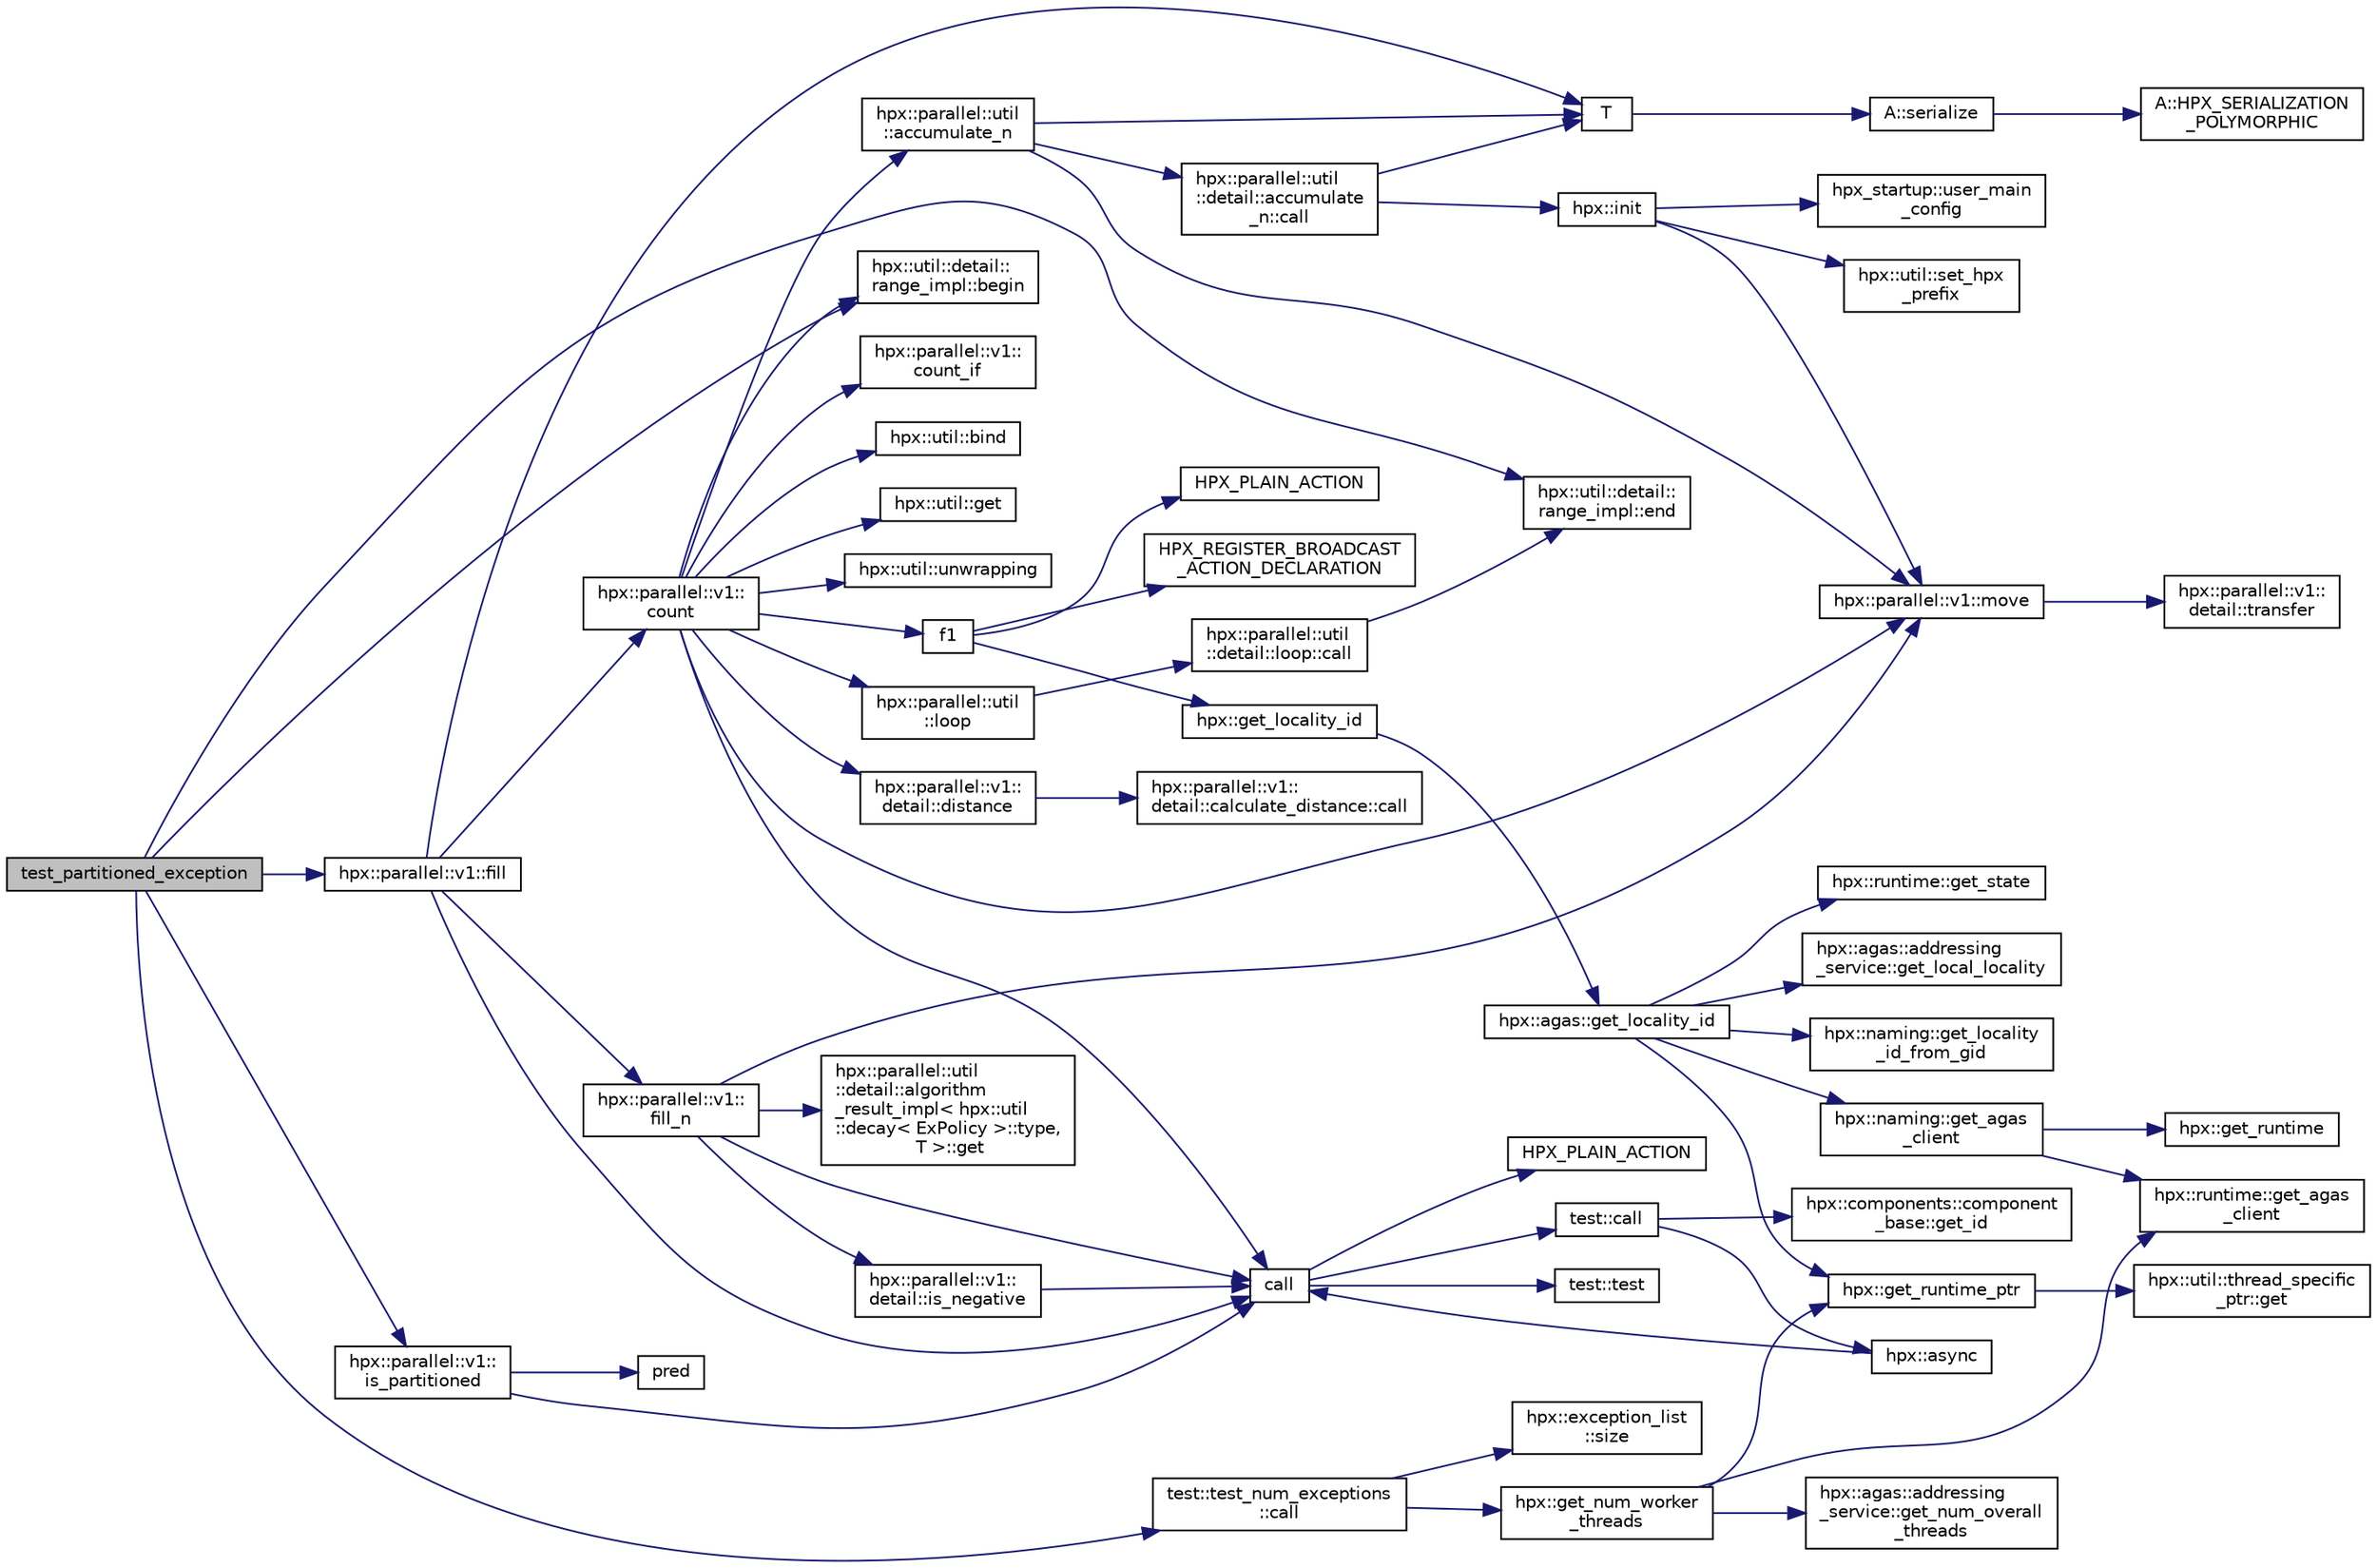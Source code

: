 digraph "test_partitioned_exception"
{
  edge [fontname="Helvetica",fontsize="10",labelfontname="Helvetica",labelfontsize="10"];
  node [fontname="Helvetica",fontsize="10",shape=record];
  rankdir="LR";
  Node688 [label="test_partitioned_exception",height=0.2,width=0.4,color="black", fillcolor="grey75", style="filled", fontcolor="black"];
  Node688 -> Node689 [color="midnightblue",fontsize="10",style="solid",fontname="Helvetica"];
  Node689 [label="hpx::parallel::v1::fill",height=0.2,width=0.4,color="black", fillcolor="white", style="filled",URL="$db/db9/namespacehpx_1_1parallel_1_1v1.html#a2e0f7399daabb5d675c4229ca3d71809"];
  Node689 -> Node690 [color="midnightblue",fontsize="10",style="solid",fontname="Helvetica"];
  Node690 [label="hpx::parallel::v1::\lfill_n",height=0.2,width=0.4,color="black", fillcolor="white", style="filled",URL="$db/db9/namespacehpx_1_1parallel_1_1v1.html#ac0cd28f401b453cbe1425b3f5ebc1b4b"];
  Node690 -> Node691 [color="midnightblue",fontsize="10",style="solid",fontname="Helvetica"];
  Node691 [label="hpx::parallel::v1::\ldetail::is_negative",height=0.2,width=0.4,color="black", fillcolor="white", style="filled",URL="$d2/ddd/namespacehpx_1_1parallel_1_1v1_1_1detail.html#adf2e40fc4b20ad0fd442ee3118a4d527"];
  Node691 -> Node692 [color="midnightblue",fontsize="10",style="solid",fontname="Helvetica"];
  Node692 [label="call",height=0.2,width=0.4,color="black", fillcolor="white", style="filled",URL="$d2/d67/promise__1620_8cpp.html#a58357f0b82bc761e1d0b9091ed563a70"];
  Node692 -> Node693 [color="midnightblue",fontsize="10",style="solid",fontname="Helvetica"];
  Node693 [label="test::test",height=0.2,width=0.4,color="black", fillcolor="white", style="filled",URL="$d8/d89/structtest.html#ab42d5ece712d716b04cb3f686f297a26"];
  Node692 -> Node694 [color="midnightblue",fontsize="10",style="solid",fontname="Helvetica"];
  Node694 [label="HPX_PLAIN_ACTION",height=0.2,width=0.4,color="black", fillcolor="white", style="filled",URL="$d2/d67/promise__1620_8cpp.html#ab96aab827a4b1fcaf66cfe0ba83fef23"];
  Node692 -> Node695 [color="midnightblue",fontsize="10",style="solid",fontname="Helvetica"];
  Node695 [label="test::call",height=0.2,width=0.4,color="black", fillcolor="white", style="filled",URL="$d8/d89/structtest.html#aeb29e7ed6518b9426ccf1344c52620ae"];
  Node695 -> Node696 [color="midnightblue",fontsize="10",style="solid",fontname="Helvetica"];
  Node696 [label="hpx::async",height=0.2,width=0.4,color="black", fillcolor="white", style="filled",URL="$d8/d83/namespacehpx.html#acb7d8e37b73b823956ce144f9a57eaa4"];
  Node696 -> Node692 [color="midnightblue",fontsize="10",style="solid",fontname="Helvetica"];
  Node695 -> Node697 [color="midnightblue",fontsize="10",style="solid",fontname="Helvetica"];
  Node697 [label="hpx::components::component\l_base::get_id",height=0.2,width=0.4,color="black", fillcolor="white", style="filled",URL="$d2/de6/classhpx_1_1components_1_1component__base.html#a4c8fd93514039bdf01c48d66d82b19cd"];
  Node690 -> Node698 [color="midnightblue",fontsize="10",style="solid",fontname="Helvetica"];
  Node698 [label="hpx::parallel::util\l::detail::algorithm\l_result_impl\< hpx::util\l::decay\< ExPolicy \>::type,\l T \>::get",height=0.2,width=0.4,color="black", fillcolor="white", style="filled",URL="$d2/d42/structhpx_1_1parallel_1_1util_1_1detail_1_1algorithm__result__impl.html#ab5b051e8ec74eff5e0e62fd63f5d377e"];
  Node690 -> Node699 [color="midnightblue",fontsize="10",style="solid",fontname="Helvetica"];
  Node699 [label="hpx::parallel::v1::move",height=0.2,width=0.4,color="black", fillcolor="white", style="filled",URL="$db/db9/namespacehpx_1_1parallel_1_1v1.html#aa7c4ede081ce786c9d1eb1adff495cfc"];
  Node699 -> Node700 [color="midnightblue",fontsize="10",style="solid",fontname="Helvetica"];
  Node700 [label="hpx::parallel::v1::\ldetail::transfer",height=0.2,width=0.4,color="black", fillcolor="white", style="filled",URL="$d2/ddd/namespacehpx_1_1parallel_1_1v1_1_1detail.html#ab1b56a05e1885ca7cc7ffa1804dd2f3c"];
  Node690 -> Node692 [color="midnightblue",fontsize="10",style="solid",fontname="Helvetica"];
  Node689 -> Node701 [color="midnightblue",fontsize="10",style="solid",fontname="Helvetica"];
  Node701 [label="hpx::parallel::v1::\lcount",height=0.2,width=0.4,color="black", fillcolor="white", style="filled",URL="$db/db9/namespacehpx_1_1parallel_1_1v1.html#a19d058114a2bd44801aab4176b188e23"];
  Node701 -> Node702 [color="midnightblue",fontsize="10",style="solid",fontname="Helvetica"];
  Node702 [label="hpx::parallel::v1::\lcount_if",height=0.2,width=0.4,color="black", fillcolor="white", style="filled",URL="$db/db9/namespacehpx_1_1parallel_1_1v1.html#ad836ff017ec208c2d6388a9b47b05ce0"];
  Node701 -> Node703 [color="midnightblue",fontsize="10",style="solid",fontname="Helvetica"];
  Node703 [label="f1",height=0.2,width=0.4,color="black", fillcolor="white", style="filled",URL="$d8/d8b/broadcast_8cpp.html#a1751fbd41f2529b84514a9dbd767959a"];
  Node703 -> Node704 [color="midnightblue",fontsize="10",style="solid",fontname="Helvetica"];
  Node704 [label="hpx::get_locality_id",height=0.2,width=0.4,color="black", fillcolor="white", style="filled",URL="$d8/d83/namespacehpx.html#a158d7c54a657bb364c1704033010697b",tooltip="Return the number of the locality this function is being called from. "];
  Node704 -> Node705 [color="midnightblue",fontsize="10",style="solid",fontname="Helvetica"];
  Node705 [label="hpx::agas::get_locality_id",height=0.2,width=0.4,color="black", fillcolor="white", style="filled",URL="$dc/d54/namespacehpx_1_1agas.html#a491cc2ddecdf0f1a9129900caa6a4d3e"];
  Node705 -> Node706 [color="midnightblue",fontsize="10",style="solid",fontname="Helvetica"];
  Node706 [label="hpx::get_runtime_ptr",height=0.2,width=0.4,color="black", fillcolor="white", style="filled",URL="$d8/d83/namespacehpx.html#af29daf2bb3e01b4d6495a1742b6cce64"];
  Node706 -> Node707 [color="midnightblue",fontsize="10",style="solid",fontname="Helvetica"];
  Node707 [label="hpx::util::thread_specific\l_ptr::get",height=0.2,width=0.4,color="black", fillcolor="white", style="filled",URL="$d4/d4c/structhpx_1_1util_1_1thread__specific__ptr.html#a3b27d8520710478aa41d1f74206bdba9"];
  Node705 -> Node708 [color="midnightblue",fontsize="10",style="solid",fontname="Helvetica"];
  Node708 [label="hpx::runtime::get_state",height=0.2,width=0.4,color="black", fillcolor="white", style="filled",URL="$d0/d7b/classhpx_1_1runtime.html#ab405f80e060dac95d624520f38b0524c"];
  Node705 -> Node709 [color="midnightblue",fontsize="10",style="solid",fontname="Helvetica"];
  Node709 [label="hpx::naming::get_agas\l_client",height=0.2,width=0.4,color="black", fillcolor="white", style="filled",URL="$d4/dc9/namespacehpx_1_1naming.html#a0408fffd5d34b620712a801b0ae3b032"];
  Node709 -> Node710 [color="midnightblue",fontsize="10",style="solid",fontname="Helvetica"];
  Node710 [label="hpx::get_runtime",height=0.2,width=0.4,color="black", fillcolor="white", style="filled",URL="$d8/d83/namespacehpx.html#aef902cc6c7dd3b9fbadf34d1e850a070"];
  Node709 -> Node711 [color="midnightblue",fontsize="10",style="solid",fontname="Helvetica"];
  Node711 [label="hpx::runtime::get_agas\l_client",height=0.2,width=0.4,color="black", fillcolor="white", style="filled",URL="$d0/d7b/classhpx_1_1runtime.html#aeb5dddd30d6b9861669af8ad44d1a96a"];
  Node705 -> Node712 [color="midnightblue",fontsize="10",style="solid",fontname="Helvetica"];
  Node712 [label="hpx::agas::addressing\l_service::get_local_locality",height=0.2,width=0.4,color="black", fillcolor="white", style="filled",URL="$db/d58/structhpx_1_1agas_1_1addressing__service.html#ab52c19a37c2a7a006c6c15f90ad0539c"];
  Node705 -> Node713 [color="midnightblue",fontsize="10",style="solid",fontname="Helvetica"];
  Node713 [label="hpx::naming::get_locality\l_id_from_gid",height=0.2,width=0.4,color="black", fillcolor="white", style="filled",URL="$d4/dc9/namespacehpx_1_1naming.html#a7fd43037784560bd04fda9b49e33529f"];
  Node703 -> Node714 [color="midnightblue",fontsize="10",style="solid",fontname="Helvetica"];
  Node714 [label="HPX_PLAIN_ACTION",height=0.2,width=0.4,color="black", fillcolor="white", style="filled",URL="$d8/d8b/broadcast_8cpp.html#a19685a0394ce6a99351f7a679f6eeefc"];
  Node703 -> Node715 [color="midnightblue",fontsize="10",style="solid",fontname="Helvetica"];
  Node715 [label="HPX_REGISTER_BROADCAST\l_ACTION_DECLARATION",height=0.2,width=0.4,color="black", fillcolor="white", style="filled",URL="$d7/d38/addressing__service_8cpp.html#a573d764d9cb34eec46a4bdffcf07875f"];
  Node701 -> Node716 [color="midnightblue",fontsize="10",style="solid",fontname="Helvetica"];
  Node716 [label="hpx::parallel::util\l::loop",height=0.2,width=0.4,color="black", fillcolor="white", style="filled",URL="$df/dc6/namespacehpx_1_1parallel_1_1util.html#a3f434e00f42929aac85debb8c5782213"];
  Node716 -> Node717 [color="midnightblue",fontsize="10",style="solid",fontname="Helvetica"];
  Node717 [label="hpx::parallel::util\l::detail::loop::call",height=0.2,width=0.4,color="black", fillcolor="white", style="filled",URL="$da/d06/structhpx_1_1parallel_1_1util_1_1detail_1_1loop.html#a5c5e8dbda782f09cdb7bc2509e3bf09e"];
  Node717 -> Node718 [color="midnightblue",fontsize="10",style="solid",fontname="Helvetica"];
  Node718 [label="hpx::util::detail::\lrange_impl::end",height=0.2,width=0.4,color="black", fillcolor="white", style="filled",URL="$d4/d4a/namespacehpx_1_1util_1_1detail_1_1range__impl.html#afb2ea48b0902f52ee4d8b764807b4316"];
  Node701 -> Node719 [color="midnightblue",fontsize="10",style="solid",fontname="Helvetica"];
  Node719 [label="hpx::util::bind",height=0.2,width=0.4,color="black", fillcolor="white", style="filled",URL="$df/dad/namespacehpx_1_1util.html#ad844caedf82a0173d6909d910c3e48c6"];
  Node701 -> Node699 [color="midnightblue",fontsize="10",style="solid",fontname="Helvetica"];
  Node701 -> Node720 [color="midnightblue",fontsize="10",style="solid",fontname="Helvetica"];
  Node720 [label="hpx::util::get",height=0.2,width=0.4,color="black", fillcolor="white", style="filled",URL="$df/dad/namespacehpx_1_1util.html#a5cbd3c41f03f4d4acaedaa4777e3cc02"];
  Node701 -> Node692 [color="midnightblue",fontsize="10",style="solid",fontname="Helvetica"];
  Node701 -> Node721 [color="midnightblue",fontsize="10",style="solid",fontname="Helvetica"];
  Node721 [label="hpx::parallel::v1::\ldetail::distance",height=0.2,width=0.4,color="black", fillcolor="white", style="filled",URL="$d2/ddd/namespacehpx_1_1parallel_1_1v1_1_1detail.html#a6bea3c6a5f470cad11f27ee6bab4a33f"];
  Node721 -> Node722 [color="midnightblue",fontsize="10",style="solid",fontname="Helvetica"];
  Node722 [label="hpx::parallel::v1::\ldetail::calculate_distance::call",height=0.2,width=0.4,color="black", fillcolor="white", style="filled",URL="$db/dfa/structhpx_1_1parallel_1_1v1_1_1detail_1_1calculate__distance.html#a950a6627830a7d019ac0e734b0a447bf"];
  Node701 -> Node723 [color="midnightblue",fontsize="10",style="solid",fontname="Helvetica"];
  Node723 [label="hpx::util::unwrapping",height=0.2,width=0.4,color="black", fillcolor="white", style="filled",URL="$df/dad/namespacehpx_1_1util.html#a7529d9ac687684c33403cdd1f9cef8e4"];
  Node701 -> Node724 [color="midnightblue",fontsize="10",style="solid",fontname="Helvetica"];
  Node724 [label="hpx::parallel::util\l::accumulate_n",height=0.2,width=0.4,color="black", fillcolor="white", style="filled",URL="$df/dc6/namespacehpx_1_1parallel_1_1util.html#af19f9a2722f97c2247ea5d0dbb5e2d25"];
  Node724 -> Node725 [color="midnightblue",fontsize="10",style="solid",fontname="Helvetica"];
  Node725 [label="hpx::parallel::util\l::detail::accumulate\l_n::call",height=0.2,width=0.4,color="black", fillcolor="white", style="filled",URL="$d8/d3b/structhpx_1_1parallel_1_1util_1_1detail_1_1accumulate__n.html#a765aceb8ab313fc92f7c4aaf70ccca8f"];
  Node725 -> Node726 [color="midnightblue",fontsize="10",style="solid",fontname="Helvetica"];
  Node726 [label="hpx::init",height=0.2,width=0.4,color="black", fillcolor="white", style="filled",URL="$d8/d83/namespacehpx.html#a3c694ea960b47c56b33351ba16e3d76b",tooltip="Main entry point for launching the HPX runtime system. "];
  Node726 -> Node727 [color="midnightblue",fontsize="10",style="solid",fontname="Helvetica"];
  Node727 [label="hpx::util::set_hpx\l_prefix",height=0.2,width=0.4,color="black", fillcolor="white", style="filled",URL="$df/dad/namespacehpx_1_1util.html#ae40a23c1ba0a48d9304dcf717a95793e"];
  Node726 -> Node728 [color="midnightblue",fontsize="10",style="solid",fontname="Helvetica"];
  Node728 [label="hpx_startup::user_main\l_config",height=0.2,width=0.4,color="black", fillcolor="white", style="filled",URL="$d3/dd2/namespacehpx__startup.html#aaac571d88bd3912a4225a23eb3261637"];
  Node726 -> Node699 [color="midnightblue",fontsize="10",style="solid",fontname="Helvetica"];
  Node725 -> Node729 [color="midnightblue",fontsize="10",style="solid",fontname="Helvetica"];
  Node729 [label="T",height=0.2,width=0.4,color="black", fillcolor="white", style="filled",URL="$db/d33/polymorphic__semiintrusive__template_8cpp.html#ad187658f9cb91c1312b39ae7e896f1ea"];
  Node729 -> Node730 [color="midnightblue",fontsize="10",style="solid",fontname="Helvetica"];
  Node730 [label="A::serialize",height=0.2,width=0.4,color="black", fillcolor="white", style="filled",URL="$d7/da0/struct_a.html#a5f5c287cf471e274ed9dda0da1592212"];
  Node730 -> Node731 [color="midnightblue",fontsize="10",style="solid",fontname="Helvetica"];
  Node731 [label="A::HPX_SERIALIZATION\l_POLYMORPHIC",height=0.2,width=0.4,color="black", fillcolor="white", style="filled",URL="$d7/da0/struct_a.html#ada978cc156cebbafddb1f3aa4c01918c"];
  Node724 -> Node699 [color="midnightblue",fontsize="10",style="solid",fontname="Helvetica"];
  Node724 -> Node729 [color="midnightblue",fontsize="10",style="solid",fontname="Helvetica"];
  Node701 -> Node732 [color="midnightblue",fontsize="10",style="solid",fontname="Helvetica"];
  Node732 [label="hpx::util::detail::\lrange_impl::begin",height=0.2,width=0.4,color="black", fillcolor="white", style="filled",URL="$d4/d4a/namespacehpx_1_1util_1_1detail_1_1range__impl.html#a31e165df2b865cdd961f35ce938db41a"];
  Node689 -> Node729 [color="midnightblue",fontsize="10",style="solid",fontname="Helvetica"];
  Node689 -> Node692 [color="midnightblue",fontsize="10",style="solid",fontname="Helvetica"];
  Node688 -> Node732 [color="midnightblue",fontsize="10",style="solid",fontname="Helvetica"];
  Node688 -> Node718 [color="midnightblue",fontsize="10",style="solid",fontname="Helvetica"];
  Node688 -> Node733 [color="midnightblue",fontsize="10",style="solid",fontname="Helvetica"];
  Node733 [label="hpx::parallel::v1::\lis_partitioned",height=0.2,width=0.4,color="black", fillcolor="white", style="filled",URL="$db/db9/namespacehpx_1_1parallel_1_1v1.html#ad7462a990ff3755c73bf5cfa130cd70a"];
  Node733 -> Node692 [color="midnightblue",fontsize="10",style="solid",fontname="Helvetica"];
  Node733 -> Node734 [color="midnightblue",fontsize="10",style="solid",fontname="Helvetica"];
  Node734 [label="pred",height=0.2,width=0.4,color="black", fillcolor="white", style="filled",URL="$dc/d8b/cxx11__std__thread_8cpp.html#a31ff3168522b47b050989c5e07dd8408"];
  Node688 -> Node735 [color="midnightblue",fontsize="10",style="solid",fontname="Helvetica"];
  Node735 [label="test::test_num_exceptions\l::call",height=0.2,width=0.4,color="black", fillcolor="white", style="filled",URL="$da/ddb/structtest_1_1test__num__exceptions.html#a2c1e3b76f9abd4d358ae0258203b90b7"];
  Node735 -> Node736 [color="midnightblue",fontsize="10",style="solid",fontname="Helvetica"];
  Node736 [label="hpx::exception_list\l::size",height=0.2,width=0.4,color="black", fillcolor="white", style="filled",URL="$d2/def/classhpx_1_1exception__list.html#ae4e3e1b70e8185033656d891749a234e"];
  Node735 -> Node737 [color="midnightblue",fontsize="10",style="solid",fontname="Helvetica"];
  Node737 [label="hpx::get_num_worker\l_threads",height=0.2,width=0.4,color="black", fillcolor="white", style="filled",URL="$d8/d83/namespacehpx.html#ae0cb050327ed37e6863061bd1761409e",tooltip="Return the number of worker OS- threads used to execute HPX threads. "];
  Node737 -> Node706 [color="midnightblue",fontsize="10",style="solid",fontname="Helvetica"];
  Node737 -> Node711 [color="midnightblue",fontsize="10",style="solid",fontname="Helvetica"];
  Node737 -> Node738 [color="midnightblue",fontsize="10",style="solid",fontname="Helvetica"];
  Node738 [label="hpx::agas::addressing\l_service::get_num_overall\l_threads",height=0.2,width=0.4,color="black", fillcolor="white", style="filled",URL="$db/d58/structhpx_1_1agas_1_1addressing__service.html#a55800470ad2b28e283653df58d59ec49"];
}
